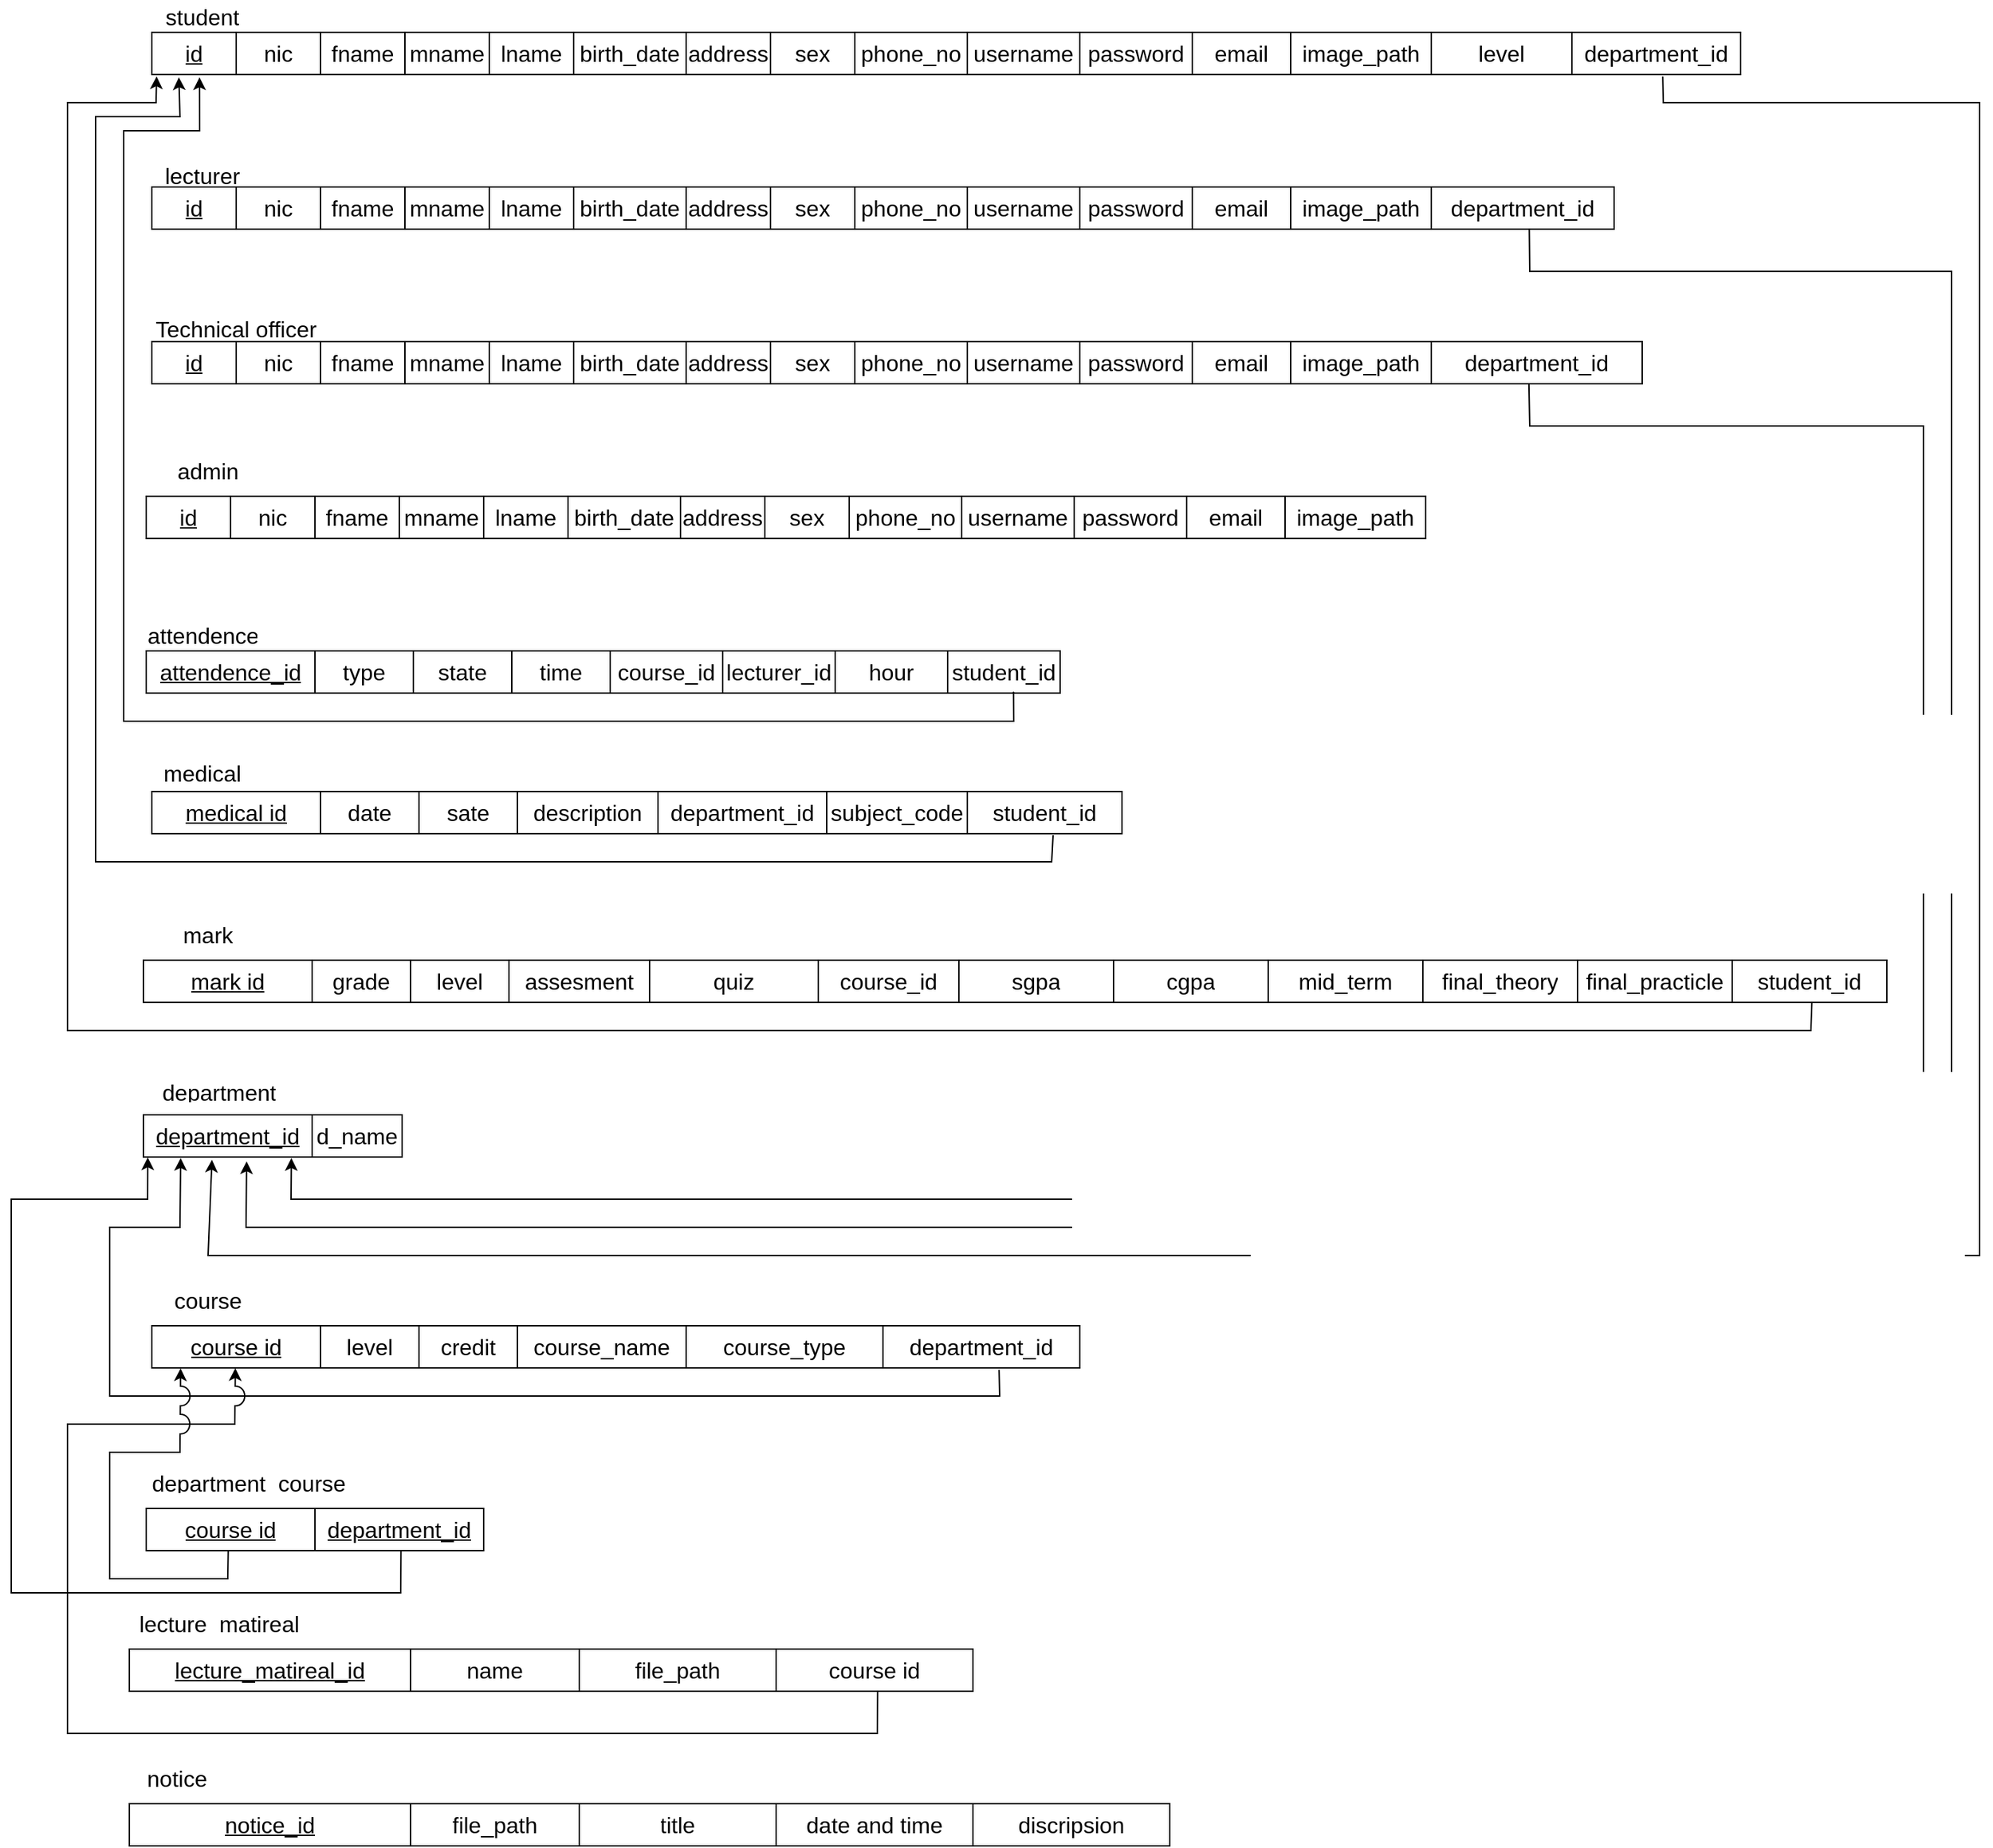 <mxfile version="21.0.2" type="device"><diagram name="Page-1" id="zD6pLU1HLW2Ut0Wb1N-v"><mxGraphModel dx="2224" dy="948" grid="1" gridSize="10" guides="1" tooltips="1" connect="1" arrows="1" fold="1" page="1" pageScale="1" pageWidth="827" pageHeight="1169" math="0" shadow="0"><root><mxCell id="0"/><mxCell id="1" parent="0"/><mxCell id="RsfVdH5g8H_xrhTCF1z7-2" value="" style="shape=table;startSize=0;container=1;collapsible=0;childLayout=tableLayout;fontSize=16;" vertex="1" parent="1"><mxGeometry x="60" y="70" width="1130" height="30" as="geometry"/></mxCell><mxCell id="RsfVdH5g8H_xrhTCF1z7-3" value="" style="shape=tableRow;horizontal=0;startSize=0;swimlaneHead=0;swimlaneBody=0;strokeColor=inherit;top=0;left=0;bottom=0;right=0;collapsible=0;dropTarget=0;fillColor=none;points=[[0,0.5],[1,0.5]];portConstraint=eastwest;fontSize=16;" vertex="1" parent="RsfVdH5g8H_xrhTCF1z7-2"><mxGeometry width="1130" height="30" as="geometry"/></mxCell><mxCell id="RsfVdH5g8H_xrhTCF1z7-4" value="&lt;u&gt;id&lt;/u&gt;" style="shape=partialRectangle;html=1;whiteSpace=wrap;connectable=0;strokeColor=inherit;overflow=hidden;fillColor=none;top=0;left=0;bottom=0;right=0;pointerEvents=1;fontSize=16;" vertex="1" parent="RsfVdH5g8H_xrhTCF1z7-3"><mxGeometry width="60" height="30" as="geometry"><mxRectangle width="60" height="30" as="alternateBounds"/></mxGeometry></mxCell><mxCell id="RsfVdH5g8H_xrhTCF1z7-24" value="nic" style="shape=partialRectangle;html=1;whiteSpace=wrap;connectable=0;strokeColor=inherit;overflow=hidden;fillColor=none;top=0;left=0;bottom=0;right=0;pointerEvents=1;fontSize=16;" vertex="1" parent="RsfVdH5g8H_xrhTCF1z7-3"><mxGeometry x="60" width="60" height="30" as="geometry"><mxRectangle width="60" height="30" as="alternateBounds"/></mxGeometry></mxCell><mxCell id="RsfVdH5g8H_xrhTCF1z7-5" value="fname" style="shape=partialRectangle;html=1;whiteSpace=wrap;connectable=0;strokeColor=inherit;overflow=hidden;fillColor=none;top=0;left=0;bottom=0;right=0;pointerEvents=1;fontSize=16;" vertex="1" parent="RsfVdH5g8H_xrhTCF1z7-3"><mxGeometry x="120" width="60" height="30" as="geometry"><mxRectangle width="60" height="30" as="alternateBounds"/></mxGeometry></mxCell><mxCell id="RsfVdH5g8H_xrhTCF1z7-6" value="mname" style="shape=partialRectangle;html=1;whiteSpace=wrap;connectable=0;strokeColor=inherit;overflow=hidden;fillColor=none;top=0;left=0;bottom=0;right=0;pointerEvents=1;fontSize=16;" vertex="1" parent="RsfVdH5g8H_xrhTCF1z7-3"><mxGeometry x="180" width="60" height="30" as="geometry"><mxRectangle width="60" height="30" as="alternateBounds"/></mxGeometry></mxCell><mxCell id="RsfVdH5g8H_xrhTCF1z7-15" value="lname" style="shape=partialRectangle;html=1;whiteSpace=wrap;connectable=0;strokeColor=inherit;overflow=hidden;fillColor=none;top=0;left=0;bottom=0;right=0;pointerEvents=1;fontSize=16;" vertex="1" parent="RsfVdH5g8H_xrhTCF1z7-3"><mxGeometry x="240" width="60" height="30" as="geometry"><mxRectangle width="60" height="30" as="alternateBounds"/></mxGeometry></mxCell><mxCell id="RsfVdH5g8H_xrhTCF1z7-16" value="birth_date" style="shape=partialRectangle;html=1;whiteSpace=wrap;connectable=0;strokeColor=inherit;overflow=hidden;fillColor=none;top=0;left=0;bottom=0;right=0;pointerEvents=1;fontSize=16;" vertex="1" parent="RsfVdH5g8H_xrhTCF1z7-3"><mxGeometry x="300" width="80" height="30" as="geometry"><mxRectangle width="80" height="30" as="alternateBounds"/></mxGeometry></mxCell><mxCell id="RsfVdH5g8H_xrhTCF1z7-17" value="address" style="shape=partialRectangle;html=1;whiteSpace=wrap;connectable=0;strokeColor=inherit;overflow=hidden;fillColor=none;top=0;left=0;bottom=0;right=0;pointerEvents=1;fontSize=16;" vertex="1" parent="RsfVdH5g8H_xrhTCF1z7-3"><mxGeometry x="380" width="60" height="30" as="geometry"><mxRectangle width="60" height="30" as="alternateBounds"/></mxGeometry></mxCell><mxCell id="RsfVdH5g8H_xrhTCF1z7-18" value="sex" style="shape=partialRectangle;html=1;whiteSpace=wrap;connectable=0;strokeColor=inherit;overflow=hidden;fillColor=none;top=0;left=0;bottom=0;right=0;pointerEvents=1;fontSize=16;" vertex="1" parent="RsfVdH5g8H_xrhTCF1z7-3"><mxGeometry x="440" width="60" height="30" as="geometry"><mxRectangle width="60" height="30" as="alternateBounds"/></mxGeometry></mxCell><mxCell id="RsfVdH5g8H_xrhTCF1z7-19" value="phone_no" style="shape=partialRectangle;html=1;whiteSpace=wrap;connectable=0;strokeColor=inherit;overflow=hidden;fillColor=none;top=0;left=0;bottom=0;right=0;pointerEvents=1;fontSize=16;" vertex="1" parent="RsfVdH5g8H_xrhTCF1z7-3"><mxGeometry x="500" width="80" height="30" as="geometry"><mxRectangle width="80" height="30" as="alternateBounds"/></mxGeometry></mxCell><mxCell id="RsfVdH5g8H_xrhTCF1z7-20" value="username" style="shape=partialRectangle;html=1;whiteSpace=wrap;connectable=0;strokeColor=inherit;overflow=hidden;fillColor=none;top=0;left=0;bottom=0;right=0;pointerEvents=1;fontSize=16;" vertex="1" parent="RsfVdH5g8H_xrhTCF1z7-3"><mxGeometry x="580" width="80" height="30" as="geometry"><mxRectangle width="80" height="30" as="alternateBounds"/></mxGeometry></mxCell><mxCell id="RsfVdH5g8H_xrhTCF1z7-21" value="password" style="shape=partialRectangle;html=1;whiteSpace=wrap;connectable=0;strokeColor=inherit;overflow=hidden;fillColor=none;top=0;left=0;bottom=0;right=0;pointerEvents=1;fontSize=16;" vertex="1" parent="RsfVdH5g8H_xrhTCF1z7-3"><mxGeometry x="660" width="80" height="30" as="geometry"><mxRectangle width="80" height="30" as="alternateBounds"/></mxGeometry></mxCell><mxCell id="RsfVdH5g8H_xrhTCF1z7-22" value="email" style="shape=partialRectangle;html=1;whiteSpace=wrap;connectable=0;strokeColor=inherit;overflow=hidden;fillColor=none;top=0;left=0;bottom=0;right=0;pointerEvents=1;fontSize=16;" vertex="1" parent="RsfVdH5g8H_xrhTCF1z7-3"><mxGeometry x="740" width="70" height="30" as="geometry"><mxRectangle width="70" height="30" as="alternateBounds"/></mxGeometry></mxCell><mxCell id="RsfVdH5g8H_xrhTCF1z7-23" value="image_path" style="shape=partialRectangle;html=1;whiteSpace=wrap;connectable=0;strokeColor=inherit;overflow=hidden;fillColor=none;top=0;left=0;bottom=0;right=0;pointerEvents=1;fontSize=16;" vertex="1" parent="RsfVdH5g8H_xrhTCF1z7-3"><mxGeometry x="810" width="100" height="30" as="geometry"><mxRectangle width="100" height="30" as="alternateBounds"/></mxGeometry></mxCell><mxCell id="RsfVdH5g8H_xrhTCF1z7-43" value="level" style="shape=partialRectangle;html=1;whiteSpace=wrap;connectable=0;strokeColor=inherit;overflow=hidden;fillColor=none;top=0;left=0;bottom=0;right=0;pointerEvents=1;fontSize=16;" vertex="1" parent="RsfVdH5g8H_xrhTCF1z7-3"><mxGeometry x="910" width="100" height="30" as="geometry"><mxRectangle width="100" height="30" as="alternateBounds"/></mxGeometry></mxCell><mxCell id="RsfVdH5g8H_xrhTCF1z7-178" value="&lt;span style=&quot;border-color: var(--border-color);&quot;&gt;department_id&lt;/span&gt;" style="shape=partialRectangle;html=1;whiteSpace=wrap;connectable=0;strokeColor=inherit;overflow=hidden;fillColor=none;top=0;left=0;bottom=0;right=0;pointerEvents=1;fontSize=16;" vertex="1" parent="RsfVdH5g8H_xrhTCF1z7-3"><mxGeometry x="1010" width="120" height="30" as="geometry"><mxRectangle width="120" height="30" as="alternateBounds"/></mxGeometry></mxCell><UserObject label="student" placeholders="1" name="Variable" id="RsfVdH5g8H_xrhTCF1z7-26"><mxCell style="text;html=1;strokeColor=none;fillColor=none;align=center;verticalAlign=middle;whiteSpace=wrap;overflow=hidden;fontSize=16;" vertex="1" parent="1"><mxGeometry x="56" y="47" width="80" height="20" as="geometry"/></mxCell></UserObject><mxCell id="RsfVdH5g8H_xrhTCF1z7-27" value="" style="shape=table;startSize=0;container=1;collapsible=0;childLayout=tableLayout;fontSize=16;" vertex="1" parent="1"><mxGeometry x="60" y="180" width="1040" height="30" as="geometry"/></mxCell><mxCell id="RsfVdH5g8H_xrhTCF1z7-28" value="" style="shape=tableRow;horizontal=0;startSize=0;swimlaneHead=0;swimlaneBody=0;strokeColor=inherit;top=0;left=0;bottom=0;right=0;collapsible=0;dropTarget=0;fillColor=none;points=[[0,0.5],[1,0.5]];portConstraint=eastwest;fontSize=16;" vertex="1" parent="RsfVdH5g8H_xrhTCF1z7-27"><mxGeometry width="1040" height="30" as="geometry"/></mxCell><mxCell id="RsfVdH5g8H_xrhTCF1z7-29" value="&lt;u&gt;id&lt;/u&gt;" style="shape=partialRectangle;html=1;whiteSpace=wrap;connectable=0;strokeColor=inherit;overflow=hidden;fillColor=none;top=0;left=0;bottom=0;right=0;pointerEvents=1;fontSize=16;" vertex="1" parent="RsfVdH5g8H_xrhTCF1z7-28"><mxGeometry width="60" height="30" as="geometry"><mxRectangle width="60" height="30" as="alternateBounds"/></mxGeometry></mxCell><mxCell id="RsfVdH5g8H_xrhTCF1z7-30" value="nic" style="shape=partialRectangle;html=1;whiteSpace=wrap;connectable=0;strokeColor=inherit;overflow=hidden;fillColor=none;top=0;left=0;bottom=0;right=0;pointerEvents=1;fontSize=16;" vertex="1" parent="RsfVdH5g8H_xrhTCF1z7-28"><mxGeometry x="60" width="60" height="30" as="geometry"><mxRectangle width="60" height="30" as="alternateBounds"/></mxGeometry></mxCell><mxCell id="RsfVdH5g8H_xrhTCF1z7-31" value="fname" style="shape=partialRectangle;html=1;whiteSpace=wrap;connectable=0;strokeColor=inherit;overflow=hidden;fillColor=none;top=0;left=0;bottom=0;right=0;pointerEvents=1;fontSize=16;" vertex="1" parent="RsfVdH5g8H_xrhTCF1z7-28"><mxGeometry x="120" width="60" height="30" as="geometry"><mxRectangle width="60" height="30" as="alternateBounds"/></mxGeometry></mxCell><mxCell id="RsfVdH5g8H_xrhTCF1z7-32" value="mname" style="shape=partialRectangle;html=1;whiteSpace=wrap;connectable=0;strokeColor=inherit;overflow=hidden;fillColor=none;top=0;left=0;bottom=0;right=0;pointerEvents=1;fontSize=16;" vertex="1" parent="RsfVdH5g8H_xrhTCF1z7-28"><mxGeometry x="180" width="60" height="30" as="geometry"><mxRectangle width="60" height="30" as="alternateBounds"/></mxGeometry></mxCell><mxCell id="RsfVdH5g8H_xrhTCF1z7-33" value="lname" style="shape=partialRectangle;html=1;whiteSpace=wrap;connectable=0;strokeColor=inherit;overflow=hidden;fillColor=none;top=0;left=0;bottom=0;right=0;pointerEvents=1;fontSize=16;" vertex="1" parent="RsfVdH5g8H_xrhTCF1z7-28"><mxGeometry x="240" width="60" height="30" as="geometry"><mxRectangle width="60" height="30" as="alternateBounds"/></mxGeometry></mxCell><mxCell id="RsfVdH5g8H_xrhTCF1z7-34" value="birth_date" style="shape=partialRectangle;html=1;whiteSpace=wrap;connectable=0;strokeColor=inherit;overflow=hidden;fillColor=none;top=0;left=0;bottom=0;right=0;pointerEvents=1;fontSize=16;" vertex="1" parent="RsfVdH5g8H_xrhTCF1z7-28"><mxGeometry x="300" width="80" height="30" as="geometry"><mxRectangle width="80" height="30" as="alternateBounds"/></mxGeometry></mxCell><mxCell id="RsfVdH5g8H_xrhTCF1z7-35" value="address" style="shape=partialRectangle;html=1;whiteSpace=wrap;connectable=0;strokeColor=inherit;overflow=hidden;fillColor=none;top=0;left=0;bottom=0;right=0;pointerEvents=1;fontSize=16;" vertex="1" parent="RsfVdH5g8H_xrhTCF1z7-28"><mxGeometry x="380" width="60" height="30" as="geometry"><mxRectangle width="60" height="30" as="alternateBounds"/></mxGeometry></mxCell><mxCell id="RsfVdH5g8H_xrhTCF1z7-36" value="sex" style="shape=partialRectangle;html=1;whiteSpace=wrap;connectable=0;strokeColor=inherit;overflow=hidden;fillColor=none;top=0;left=0;bottom=0;right=0;pointerEvents=1;fontSize=16;" vertex="1" parent="RsfVdH5g8H_xrhTCF1z7-28"><mxGeometry x="440" width="60" height="30" as="geometry"><mxRectangle width="60" height="30" as="alternateBounds"/></mxGeometry></mxCell><mxCell id="RsfVdH5g8H_xrhTCF1z7-37" value="phone_no" style="shape=partialRectangle;html=1;whiteSpace=wrap;connectable=0;strokeColor=inherit;overflow=hidden;fillColor=none;top=0;left=0;bottom=0;right=0;pointerEvents=1;fontSize=16;" vertex="1" parent="RsfVdH5g8H_xrhTCF1z7-28"><mxGeometry x="500" width="80" height="30" as="geometry"><mxRectangle width="80" height="30" as="alternateBounds"/></mxGeometry></mxCell><mxCell id="RsfVdH5g8H_xrhTCF1z7-38" value="username" style="shape=partialRectangle;html=1;whiteSpace=wrap;connectable=0;strokeColor=inherit;overflow=hidden;fillColor=none;top=0;left=0;bottom=0;right=0;pointerEvents=1;fontSize=16;" vertex="1" parent="RsfVdH5g8H_xrhTCF1z7-28"><mxGeometry x="580" width="80" height="30" as="geometry"><mxRectangle width="80" height="30" as="alternateBounds"/></mxGeometry></mxCell><mxCell id="RsfVdH5g8H_xrhTCF1z7-39" value="password" style="shape=partialRectangle;html=1;whiteSpace=wrap;connectable=0;strokeColor=inherit;overflow=hidden;fillColor=none;top=0;left=0;bottom=0;right=0;pointerEvents=1;fontSize=16;" vertex="1" parent="RsfVdH5g8H_xrhTCF1z7-28"><mxGeometry x="660" width="80" height="30" as="geometry"><mxRectangle width="80" height="30" as="alternateBounds"/></mxGeometry></mxCell><mxCell id="RsfVdH5g8H_xrhTCF1z7-40" value="email" style="shape=partialRectangle;html=1;whiteSpace=wrap;connectable=0;strokeColor=inherit;overflow=hidden;fillColor=none;top=0;left=0;bottom=0;right=0;pointerEvents=1;fontSize=16;" vertex="1" parent="RsfVdH5g8H_xrhTCF1z7-28"><mxGeometry x="740" width="70" height="30" as="geometry"><mxRectangle width="70" height="30" as="alternateBounds"/></mxGeometry></mxCell><mxCell id="RsfVdH5g8H_xrhTCF1z7-41" value="image_path" style="shape=partialRectangle;html=1;whiteSpace=wrap;connectable=0;strokeColor=inherit;overflow=hidden;fillColor=none;top=0;left=0;bottom=0;right=0;pointerEvents=1;fontSize=16;" vertex="1" parent="RsfVdH5g8H_xrhTCF1z7-28"><mxGeometry x="810" width="100" height="30" as="geometry"><mxRectangle width="100" height="30" as="alternateBounds"/></mxGeometry></mxCell><mxCell id="RsfVdH5g8H_xrhTCF1z7-179" value="&lt;span style=&quot;border-color: var(--border-color);&quot;&gt;department_id&lt;/span&gt;" style="shape=partialRectangle;html=1;whiteSpace=wrap;connectable=0;strokeColor=inherit;overflow=hidden;fillColor=none;top=0;left=0;bottom=0;right=0;pointerEvents=1;fontSize=16;" vertex="1" parent="RsfVdH5g8H_xrhTCF1z7-28"><mxGeometry x="910" width="130" height="30" as="geometry"><mxRectangle width="130" height="30" as="alternateBounds"/></mxGeometry></mxCell><UserObject label="lecturer" placeholders="1" name="Variable" id="RsfVdH5g8H_xrhTCF1z7-44"><mxCell style="text;html=1;strokeColor=none;fillColor=none;align=center;verticalAlign=middle;whiteSpace=wrap;overflow=hidden;fontSize=16;" vertex="1" parent="1"><mxGeometry x="56" y="160" width="80" height="20" as="geometry"/></mxCell></UserObject><mxCell id="RsfVdH5g8H_xrhTCF1z7-73" value="" style="shape=table;startSize=0;container=1;collapsible=0;childLayout=tableLayout;fontSize=16;" vertex="1" parent="1"><mxGeometry x="60" y="290" width="1060" height="30" as="geometry"/></mxCell><mxCell id="RsfVdH5g8H_xrhTCF1z7-74" value="" style="shape=tableRow;horizontal=0;startSize=0;swimlaneHead=0;swimlaneBody=0;strokeColor=inherit;top=0;left=0;bottom=0;right=0;collapsible=0;dropTarget=0;fillColor=none;points=[[0,0.5],[1,0.5]];portConstraint=eastwest;fontSize=16;" vertex="1" parent="RsfVdH5g8H_xrhTCF1z7-73"><mxGeometry width="1060" height="30" as="geometry"/></mxCell><mxCell id="RsfVdH5g8H_xrhTCF1z7-75" value="&lt;u&gt;id&lt;/u&gt;" style="shape=partialRectangle;html=1;whiteSpace=wrap;connectable=0;strokeColor=inherit;overflow=hidden;fillColor=none;top=0;left=0;bottom=0;right=0;pointerEvents=1;fontSize=16;" vertex="1" parent="RsfVdH5g8H_xrhTCF1z7-74"><mxGeometry width="60" height="30" as="geometry"><mxRectangle width="60" height="30" as="alternateBounds"/></mxGeometry></mxCell><mxCell id="RsfVdH5g8H_xrhTCF1z7-76" value="nic" style="shape=partialRectangle;html=1;whiteSpace=wrap;connectable=0;strokeColor=inherit;overflow=hidden;fillColor=none;top=0;left=0;bottom=0;right=0;pointerEvents=1;fontSize=16;" vertex="1" parent="RsfVdH5g8H_xrhTCF1z7-74"><mxGeometry x="60" width="60" height="30" as="geometry"><mxRectangle width="60" height="30" as="alternateBounds"/></mxGeometry></mxCell><mxCell id="RsfVdH5g8H_xrhTCF1z7-77" value="fname" style="shape=partialRectangle;html=1;whiteSpace=wrap;connectable=0;strokeColor=inherit;overflow=hidden;fillColor=none;top=0;left=0;bottom=0;right=0;pointerEvents=1;fontSize=16;" vertex="1" parent="RsfVdH5g8H_xrhTCF1z7-74"><mxGeometry x="120" width="60" height="30" as="geometry"><mxRectangle width="60" height="30" as="alternateBounds"/></mxGeometry></mxCell><mxCell id="RsfVdH5g8H_xrhTCF1z7-78" value="mname" style="shape=partialRectangle;html=1;whiteSpace=wrap;connectable=0;strokeColor=inherit;overflow=hidden;fillColor=none;top=0;left=0;bottom=0;right=0;pointerEvents=1;fontSize=16;" vertex="1" parent="RsfVdH5g8H_xrhTCF1z7-74"><mxGeometry x="180" width="60" height="30" as="geometry"><mxRectangle width="60" height="30" as="alternateBounds"/></mxGeometry></mxCell><mxCell id="RsfVdH5g8H_xrhTCF1z7-79" value="lname" style="shape=partialRectangle;html=1;whiteSpace=wrap;connectable=0;strokeColor=inherit;overflow=hidden;fillColor=none;top=0;left=0;bottom=0;right=0;pointerEvents=1;fontSize=16;" vertex="1" parent="RsfVdH5g8H_xrhTCF1z7-74"><mxGeometry x="240" width="60" height="30" as="geometry"><mxRectangle width="60" height="30" as="alternateBounds"/></mxGeometry></mxCell><mxCell id="RsfVdH5g8H_xrhTCF1z7-80" value="birth_date" style="shape=partialRectangle;html=1;whiteSpace=wrap;connectable=0;strokeColor=inherit;overflow=hidden;fillColor=none;top=0;left=0;bottom=0;right=0;pointerEvents=1;fontSize=16;" vertex="1" parent="RsfVdH5g8H_xrhTCF1z7-74"><mxGeometry x="300" width="80" height="30" as="geometry"><mxRectangle width="80" height="30" as="alternateBounds"/></mxGeometry></mxCell><mxCell id="RsfVdH5g8H_xrhTCF1z7-81" value="address" style="shape=partialRectangle;html=1;whiteSpace=wrap;connectable=0;strokeColor=inherit;overflow=hidden;fillColor=none;top=0;left=0;bottom=0;right=0;pointerEvents=1;fontSize=16;" vertex="1" parent="RsfVdH5g8H_xrhTCF1z7-74"><mxGeometry x="380" width="60" height="30" as="geometry"><mxRectangle width="60" height="30" as="alternateBounds"/></mxGeometry></mxCell><mxCell id="RsfVdH5g8H_xrhTCF1z7-82" value="sex" style="shape=partialRectangle;html=1;whiteSpace=wrap;connectable=0;strokeColor=inherit;overflow=hidden;fillColor=none;top=0;left=0;bottom=0;right=0;pointerEvents=1;fontSize=16;" vertex="1" parent="RsfVdH5g8H_xrhTCF1z7-74"><mxGeometry x="440" width="60" height="30" as="geometry"><mxRectangle width="60" height="30" as="alternateBounds"/></mxGeometry></mxCell><mxCell id="RsfVdH5g8H_xrhTCF1z7-83" value="phone_no" style="shape=partialRectangle;html=1;whiteSpace=wrap;connectable=0;strokeColor=inherit;overflow=hidden;fillColor=none;top=0;left=0;bottom=0;right=0;pointerEvents=1;fontSize=16;" vertex="1" parent="RsfVdH5g8H_xrhTCF1z7-74"><mxGeometry x="500" width="80" height="30" as="geometry"><mxRectangle width="80" height="30" as="alternateBounds"/></mxGeometry></mxCell><mxCell id="RsfVdH5g8H_xrhTCF1z7-84" value="username" style="shape=partialRectangle;html=1;whiteSpace=wrap;connectable=0;strokeColor=inherit;overflow=hidden;fillColor=none;top=0;left=0;bottom=0;right=0;pointerEvents=1;fontSize=16;" vertex="1" parent="RsfVdH5g8H_xrhTCF1z7-74"><mxGeometry x="580" width="80" height="30" as="geometry"><mxRectangle width="80" height="30" as="alternateBounds"/></mxGeometry></mxCell><mxCell id="RsfVdH5g8H_xrhTCF1z7-85" value="password" style="shape=partialRectangle;html=1;whiteSpace=wrap;connectable=0;strokeColor=inherit;overflow=hidden;fillColor=none;top=0;left=0;bottom=0;right=0;pointerEvents=1;fontSize=16;" vertex="1" parent="RsfVdH5g8H_xrhTCF1z7-74"><mxGeometry x="660" width="80" height="30" as="geometry"><mxRectangle width="80" height="30" as="alternateBounds"/></mxGeometry></mxCell><mxCell id="RsfVdH5g8H_xrhTCF1z7-86" value="email" style="shape=partialRectangle;html=1;whiteSpace=wrap;connectable=0;strokeColor=inherit;overflow=hidden;fillColor=none;top=0;left=0;bottom=0;right=0;pointerEvents=1;fontSize=16;" vertex="1" parent="RsfVdH5g8H_xrhTCF1z7-74"><mxGeometry x="740" width="70" height="30" as="geometry"><mxRectangle width="70" height="30" as="alternateBounds"/></mxGeometry></mxCell><mxCell id="RsfVdH5g8H_xrhTCF1z7-87" value="image_path" style="shape=partialRectangle;html=1;whiteSpace=wrap;connectable=0;strokeColor=inherit;overflow=hidden;fillColor=none;top=0;left=0;bottom=0;right=0;pointerEvents=1;fontSize=16;" vertex="1" parent="RsfVdH5g8H_xrhTCF1z7-74"><mxGeometry x="810" width="100" height="30" as="geometry"><mxRectangle width="100" height="30" as="alternateBounds"/></mxGeometry></mxCell><mxCell id="RsfVdH5g8H_xrhTCF1z7-180" value="department_id" style="shape=partialRectangle;html=1;whiteSpace=wrap;connectable=0;strokeColor=inherit;overflow=hidden;fillColor=none;top=0;left=0;bottom=0;right=0;pointerEvents=1;fontSize=16;" vertex="1" parent="RsfVdH5g8H_xrhTCF1z7-74"><mxGeometry x="910" width="150" height="30" as="geometry"><mxRectangle width="150" height="30" as="alternateBounds"/></mxGeometry></mxCell><mxCell id="RsfVdH5g8H_xrhTCF1z7-88" value="" style="shape=table;startSize=0;container=1;collapsible=0;childLayout=tableLayout;fontSize=16;" vertex="1" parent="1"><mxGeometry x="56" y="400" width="910" height="30" as="geometry"/></mxCell><mxCell id="RsfVdH5g8H_xrhTCF1z7-89" value="" style="shape=tableRow;horizontal=0;startSize=0;swimlaneHead=0;swimlaneBody=0;strokeColor=inherit;top=0;left=0;bottom=0;right=0;collapsible=0;dropTarget=0;fillColor=none;points=[[0,0.5],[1,0.5]];portConstraint=eastwest;fontSize=16;" vertex="1" parent="RsfVdH5g8H_xrhTCF1z7-88"><mxGeometry width="910" height="30" as="geometry"/></mxCell><mxCell id="RsfVdH5g8H_xrhTCF1z7-90" value="&lt;u&gt;id&lt;/u&gt;" style="shape=partialRectangle;html=1;whiteSpace=wrap;connectable=0;strokeColor=inherit;overflow=hidden;fillColor=none;top=0;left=0;bottom=0;right=0;pointerEvents=1;fontSize=16;" vertex="1" parent="RsfVdH5g8H_xrhTCF1z7-89"><mxGeometry width="60" height="30" as="geometry"><mxRectangle width="60" height="30" as="alternateBounds"/></mxGeometry></mxCell><mxCell id="RsfVdH5g8H_xrhTCF1z7-91" value="nic" style="shape=partialRectangle;html=1;whiteSpace=wrap;connectable=0;strokeColor=inherit;overflow=hidden;fillColor=none;top=0;left=0;bottom=0;right=0;pointerEvents=1;fontSize=16;" vertex="1" parent="RsfVdH5g8H_xrhTCF1z7-89"><mxGeometry x="60" width="60" height="30" as="geometry"><mxRectangle width="60" height="30" as="alternateBounds"/></mxGeometry></mxCell><mxCell id="RsfVdH5g8H_xrhTCF1z7-92" value="fname" style="shape=partialRectangle;html=1;whiteSpace=wrap;connectable=0;strokeColor=inherit;overflow=hidden;fillColor=none;top=0;left=0;bottom=0;right=0;pointerEvents=1;fontSize=16;" vertex="1" parent="RsfVdH5g8H_xrhTCF1z7-89"><mxGeometry x="120" width="60" height="30" as="geometry"><mxRectangle width="60" height="30" as="alternateBounds"/></mxGeometry></mxCell><mxCell id="RsfVdH5g8H_xrhTCF1z7-93" value="mname" style="shape=partialRectangle;html=1;whiteSpace=wrap;connectable=0;strokeColor=inherit;overflow=hidden;fillColor=none;top=0;left=0;bottom=0;right=0;pointerEvents=1;fontSize=16;" vertex="1" parent="RsfVdH5g8H_xrhTCF1z7-89"><mxGeometry x="180" width="60" height="30" as="geometry"><mxRectangle width="60" height="30" as="alternateBounds"/></mxGeometry></mxCell><mxCell id="RsfVdH5g8H_xrhTCF1z7-94" value="lname" style="shape=partialRectangle;html=1;whiteSpace=wrap;connectable=0;strokeColor=inherit;overflow=hidden;fillColor=none;top=0;left=0;bottom=0;right=0;pointerEvents=1;fontSize=16;" vertex="1" parent="RsfVdH5g8H_xrhTCF1z7-89"><mxGeometry x="240" width="60" height="30" as="geometry"><mxRectangle width="60" height="30" as="alternateBounds"/></mxGeometry></mxCell><mxCell id="RsfVdH5g8H_xrhTCF1z7-95" value="birth_date" style="shape=partialRectangle;html=1;whiteSpace=wrap;connectable=0;strokeColor=inherit;overflow=hidden;fillColor=none;top=0;left=0;bottom=0;right=0;pointerEvents=1;fontSize=16;" vertex="1" parent="RsfVdH5g8H_xrhTCF1z7-89"><mxGeometry x="300" width="80" height="30" as="geometry"><mxRectangle width="80" height="30" as="alternateBounds"/></mxGeometry></mxCell><mxCell id="RsfVdH5g8H_xrhTCF1z7-96" value="address" style="shape=partialRectangle;html=1;whiteSpace=wrap;connectable=0;strokeColor=inherit;overflow=hidden;fillColor=none;top=0;left=0;bottom=0;right=0;pointerEvents=1;fontSize=16;" vertex="1" parent="RsfVdH5g8H_xrhTCF1z7-89"><mxGeometry x="380" width="60" height="30" as="geometry"><mxRectangle width="60" height="30" as="alternateBounds"/></mxGeometry></mxCell><mxCell id="RsfVdH5g8H_xrhTCF1z7-97" value="sex" style="shape=partialRectangle;html=1;whiteSpace=wrap;connectable=0;strokeColor=inherit;overflow=hidden;fillColor=none;top=0;left=0;bottom=0;right=0;pointerEvents=1;fontSize=16;" vertex="1" parent="RsfVdH5g8H_xrhTCF1z7-89"><mxGeometry x="440" width="60" height="30" as="geometry"><mxRectangle width="60" height="30" as="alternateBounds"/></mxGeometry></mxCell><mxCell id="RsfVdH5g8H_xrhTCF1z7-98" value="phone_no" style="shape=partialRectangle;html=1;whiteSpace=wrap;connectable=0;strokeColor=inherit;overflow=hidden;fillColor=none;top=0;left=0;bottom=0;right=0;pointerEvents=1;fontSize=16;" vertex="1" parent="RsfVdH5g8H_xrhTCF1z7-89"><mxGeometry x="500" width="80" height="30" as="geometry"><mxRectangle width="80" height="30" as="alternateBounds"/></mxGeometry></mxCell><mxCell id="RsfVdH5g8H_xrhTCF1z7-99" value="username" style="shape=partialRectangle;html=1;whiteSpace=wrap;connectable=0;strokeColor=inherit;overflow=hidden;fillColor=none;top=0;left=0;bottom=0;right=0;pointerEvents=1;fontSize=16;" vertex="1" parent="RsfVdH5g8H_xrhTCF1z7-89"><mxGeometry x="580" width="80" height="30" as="geometry"><mxRectangle width="80" height="30" as="alternateBounds"/></mxGeometry></mxCell><mxCell id="RsfVdH5g8H_xrhTCF1z7-100" value="password" style="shape=partialRectangle;html=1;whiteSpace=wrap;connectable=0;strokeColor=inherit;overflow=hidden;fillColor=none;top=0;left=0;bottom=0;right=0;pointerEvents=1;fontSize=16;" vertex="1" parent="RsfVdH5g8H_xrhTCF1z7-89"><mxGeometry x="660" width="80" height="30" as="geometry"><mxRectangle width="80" height="30" as="alternateBounds"/></mxGeometry></mxCell><mxCell id="RsfVdH5g8H_xrhTCF1z7-101" value="email" style="shape=partialRectangle;html=1;whiteSpace=wrap;connectable=0;strokeColor=inherit;overflow=hidden;fillColor=none;top=0;left=0;bottom=0;right=0;pointerEvents=1;fontSize=16;" vertex="1" parent="RsfVdH5g8H_xrhTCF1z7-89"><mxGeometry x="740" width="70" height="30" as="geometry"><mxRectangle width="70" height="30" as="alternateBounds"/></mxGeometry></mxCell><mxCell id="RsfVdH5g8H_xrhTCF1z7-102" value="image_path" style="shape=partialRectangle;html=1;whiteSpace=wrap;connectable=0;strokeColor=inherit;overflow=hidden;fillColor=none;top=0;left=0;bottom=0;right=0;pointerEvents=1;fontSize=16;" vertex="1" parent="RsfVdH5g8H_xrhTCF1z7-89"><mxGeometry x="810" width="100" height="30" as="geometry"><mxRectangle width="100" height="30" as="alternateBounds"/></mxGeometry></mxCell><UserObject label="admin" placeholders="1" name="Variable" id="RsfVdH5g8H_xrhTCF1z7-104"><mxCell style="text;html=1;strokeColor=none;fillColor=none;align=center;verticalAlign=middle;whiteSpace=wrap;overflow=hidden;fontSize=16;" vertex="1" parent="1"><mxGeometry x="60" y="370" width="80" height="20" as="geometry"/></mxCell></UserObject><UserObject label="&lt;p style=&quot;margin: 0px; font-stretch: normal; line-height: normal; font-size: 16px;&quot;&gt;Technical officer&lt;/p&gt;" placeholders="1" name="Variable" id="RsfVdH5g8H_xrhTCF1z7-105"><mxCell style="text;html=1;strokeColor=none;fillColor=none;align=center;verticalAlign=middle;whiteSpace=wrap;overflow=hidden;fontSize=16;" vertex="1" parent="1"><mxGeometry x="60" y="270" width="120" height="20" as="geometry"/></mxCell></UserObject><UserObject label="attendence" placeholders="1" name="Variable" id="RsfVdH5g8H_xrhTCF1z7-106"><mxCell style="text;html=1;strokeColor=none;fillColor=none;align=center;verticalAlign=middle;whiteSpace=wrap;overflow=hidden;fontSize=16;" vertex="1" parent="1"><mxGeometry x="56" y="487" width="80" height="20" as="geometry"/></mxCell></UserObject><mxCell id="RsfVdH5g8H_xrhTCF1z7-107" value="" style="shape=table;startSize=0;container=1;collapsible=0;childLayout=tableLayout;fontSize=16;" vertex="1" parent="1"><mxGeometry x="56" y="510" width="650" height="30" as="geometry"/></mxCell><mxCell id="RsfVdH5g8H_xrhTCF1z7-108" value="" style="shape=tableRow;horizontal=0;startSize=0;swimlaneHead=0;swimlaneBody=0;strokeColor=inherit;top=0;left=0;bottom=0;right=0;collapsible=0;dropTarget=0;fillColor=none;points=[[0,0.5],[1,0.5]];portConstraint=eastwest;fontSize=16;" vertex="1" parent="RsfVdH5g8H_xrhTCF1z7-107"><mxGeometry width="650" height="30" as="geometry"/></mxCell><mxCell id="RsfVdH5g8H_xrhTCF1z7-109" value="&lt;u&gt;attendence_id&lt;/u&gt;" style="shape=partialRectangle;html=1;whiteSpace=wrap;connectable=0;strokeColor=inherit;overflow=hidden;fillColor=none;top=0;left=0;bottom=0;right=0;pointerEvents=1;fontSize=16;" vertex="1" parent="RsfVdH5g8H_xrhTCF1z7-108"><mxGeometry width="120" height="30" as="geometry"><mxRectangle width="120" height="30" as="alternateBounds"/></mxGeometry></mxCell><mxCell id="RsfVdH5g8H_xrhTCF1z7-110" value="type" style="shape=partialRectangle;html=1;whiteSpace=wrap;connectable=0;strokeColor=inherit;overflow=hidden;fillColor=none;top=0;left=0;bottom=0;right=0;pointerEvents=1;fontSize=16;" vertex="1" parent="RsfVdH5g8H_xrhTCF1z7-108"><mxGeometry x="120" width="70" height="30" as="geometry"><mxRectangle width="70" height="30" as="alternateBounds"/></mxGeometry></mxCell><mxCell id="RsfVdH5g8H_xrhTCF1z7-111" value="state" style="shape=partialRectangle;html=1;whiteSpace=wrap;connectable=0;strokeColor=inherit;overflow=hidden;fillColor=none;top=0;left=0;bottom=0;right=0;pointerEvents=1;fontSize=16;" vertex="1" parent="RsfVdH5g8H_xrhTCF1z7-108"><mxGeometry x="190" width="70" height="30" as="geometry"><mxRectangle width="70" height="30" as="alternateBounds"/></mxGeometry></mxCell><mxCell id="RsfVdH5g8H_xrhTCF1z7-120" value="time" style="shape=partialRectangle;html=1;whiteSpace=wrap;connectable=0;strokeColor=inherit;overflow=hidden;fillColor=none;top=0;left=0;bottom=0;right=0;pointerEvents=1;fontSize=16;" vertex="1" parent="RsfVdH5g8H_xrhTCF1z7-108"><mxGeometry x="260" width="70" height="30" as="geometry"><mxRectangle width="70" height="30" as="alternateBounds"/></mxGeometry></mxCell><mxCell id="RsfVdH5g8H_xrhTCF1z7-121" value="course_id" style="shape=partialRectangle;html=1;whiteSpace=wrap;connectable=0;strokeColor=inherit;overflow=hidden;fillColor=none;top=0;left=0;bottom=0;right=0;pointerEvents=1;fontSize=16;" vertex="1" parent="RsfVdH5g8H_xrhTCF1z7-108"><mxGeometry x="330" width="80" height="30" as="geometry"><mxRectangle width="80" height="30" as="alternateBounds"/></mxGeometry></mxCell><mxCell id="RsfVdH5g8H_xrhTCF1z7-123" value="lecturer_id" style="shape=partialRectangle;html=1;whiteSpace=wrap;connectable=0;strokeColor=inherit;overflow=hidden;fillColor=none;top=0;left=0;bottom=0;right=0;pointerEvents=1;fontSize=16;" vertex="1" parent="RsfVdH5g8H_xrhTCF1z7-108"><mxGeometry x="410" width="80" height="30" as="geometry"><mxRectangle width="80" height="30" as="alternateBounds"/></mxGeometry></mxCell><mxCell id="RsfVdH5g8H_xrhTCF1z7-122" value="hour" style="shape=partialRectangle;html=1;whiteSpace=wrap;connectable=0;strokeColor=inherit;overflow=hidden;fillColor=none;top=0;left=0;bottom=0;right=0;pointerEvents=1;fontSize=16;" vertex="1" parent="RsfVdH5g8H_xrhTCF1z7-108"><mxGeometry x="490" width="80" height="30" as="geometry"><mxRectangle width="80" height="30" as="alternateBounds"/></mxGeometry></mxCell><mxCell id="RsfVdH5g8H_xrhTCF1z7-124" value="student_id" style="shape=partialRectangle;html=1;whiteSpace=wrap;connectable=0;strokeColor=inherit;overflow=hidden;fillColor=none;top=0;left=0;bottom=0;right=0;pointerEvents=1;fontSize=16;" vertex="1" parent="RsfVdH5g8H_xrhTCF1z7-108"><mxGeometry x="570" width="80" height="30" as="geometry"><mxRectangle width="80" height="30" as="alternateBounds"/></mxGeometry></mxCell><mxCell id="RsfVdH5g8H_xrhTCF1z7-125" value="" style="endArrow=classic;html=1;rounded=0;exitX=0.949;exitY=0.967;exitDx=0;exitDy=0;exitPerimeter=0;entryX=0.03;entryY=1.067;entryDx=0;entryDy=0;entryPerimeter=0;" edge="1" parent="1" source="RsfVdH5g8H_xrhTCF1z7-108" target="RsfVdH5g8H_xrhTCF1z7-3"><mxGeometry width="50" height="50" relative="1" as="geometry"><mxPoint x="260" y="450" as="sourcePoint"/><mxPoint x="89" y="210" as="targetPoint"/><Array as="points"><mxPoint x="673" y="560"/><mxPoint x="40" y="560"/><mxPoint x="40" y="240"/><mxPoint x="40" y="140"/><mxPoint x="94" y="140"/></Array></mxGeometry></mxCell><mxCell id="RsfVdH5g8H_xrhTCF1z7-126" value="" style="shape=table;startSize=0;container=1;collapsible=0;childLayout=tableLayout;fontSize=16;" vertex="1" parent="1"><mxGeometry x="60" y="610" width="690" height="30" as="geometry"/></mxCell><mxCell id="RsfVdH5g8H_xrhTCF1z7-127" value="" style="shape=tableRow;horizontal=0;startSize=0;swimlaneHead=0;swimlaneBody=0;strokeColor=inherit;top=0;left=0;bottom=0;right=0;collapsible=0;dropTarget=0;fillColor=none;points=[[0,0.5],[1,0.5]];portConstraint=eastwest;fontSize=16;" vertex="1" parent="RsfVdH5g8H_xrhTCF1z7-126"><mxGeometry width="690" height="30" as="geometry"/></mxCell><mxCell id="RsfVdH5g8H_xrhTCF1z7-128" value="&lt;p style=&quot;margin: 0px; font-stretch: normal; line-height: normal;&quot;&gt;&lt;u&gt;&lt;font style=&quot;font-size: 16px;&quot;&gt;medical id&lt;/font&gt;&lt;/u&gt;&lt;/p&gt;" style="shape=partialRectangle;html=1;whiteSpace=wrap;connectable=0;strokeColor=inherit;overflow=hidden;fillColor=none;top=0;left=0;bottom=0;right=0;pointerEvents=1;fontSize=16;" vertex="1" parent="RsfVdH5g8H_xrhTCF1z7-127"><mxGeometry width="120" height="30" as="geometry"><mxRectangle width="120" height="30" as="alternateBounds"/></mxGeometry></mxCell><mxCell id="RsfVdH5g8H_xrhTCF1z7-129" value="date" style="shape=partialRectangle;html=1;whiteSpace=wrap;connectable=0;strokeColor=inherit;overflow=hidden;fillColor=none;top=0;left=0;bottom=0;right=0;pointerEvents=1;fontSize=16;" vertex="1" parent="RsfVdH5g8H_xrhTCF1z7-127"><mxGeometry x="120" width="70" height="30" as="geometry"><mxRectangle width="70" height="30" as="alternateBounds"/></mxGeometry></mxCell><mxCell id="RsfVdH5g8H_xrhTCF1z7-130" value="sate" style="shape=partialRectangle;html=1;whiteSpace=wrap;connectable=0;strokeColor=inherit;overflow=hidden;fillColor=none;top=0;left=0;bottom=0;right=0;pointerEvents=1;fontSize=16;" vertex="1" parent="RsfVdH5g8H_xrhTCF1z7-127"><mxGeometry x="190" width="70" height="30" as="geometry"><mxRectangle width="70" height="30" as="alternateBounds"/></mxGeometry></mxCell><mxCell id="RsfVdH5g8H_xrhTCF1z7-131" value="description" style="shape=partialRectangle;html=1;whiteSpace=wrap;connectable=0;strokeColor=inherit;overflow=hidden;fillColor=none;top=0;left=0;bottom=0;right=0;pointerEvents=1;fontSize=16;" vertex="1" parent="RsfVdH5g8H_xrhTCF1z7-127"><mxGeometry x="260" width="100" height="30" as="geometry"><mxRectangle width="100" height="30" as="alternateBounds"/></mxGeometry></mxCell><mxCell id="RsfVdH5g8H_xrhTCF1z7-133" value="department_id" style="shape=partialRectangle;html=1;whiteSpace=wrap;connectable=0;strokeColor=inherit;overflow=hidden;fillColor=none;top=0;left=0;bottom=0;right=0;pointerEvents=1;fontSize=16;" vertex="1" parent="RsfVdH5g8H_xrhTCF1z7-127"><mxGeometry x="360" width="120" height="30" as="geometry"><mxRectangle width="120" height="30" as="alternateBounds"/></mxGeometry></mxCell><mxCell id="RsfVdH5g8H_xrhTCF1z7-134" value="subject_code" style="shape=partialRectangle;html=1;whiteSpace=wrap;connectable=0;strokeColor=inherit;overflow=hidden;fillColor=none;top=0;left=0;bottom=0;right=0;pointerEvents=1;fontSize=16;" vertex="1" parent="RsfVdH5g8H_xrhTCF1z7-127"><mxGeometry x="480" width="100" height="30" as="geometry"><mxRectangle width="100" height="30" as="alternateBounds"/></mxGeometry></mxCell><mxCell id="RsfVdH5g8H_xrhTCF1z7-135" value="student_id" style="shape=partialRectangle;html=1;whiteSpace=wrap;connectable=0;strokeColor=inherit;overflow=hidden;fillColor=none;top=0;left=0;bottom=0;right=0;pointerEvents=1;fontSize=16;" vertex="1" parent="RsfVdH5g8H_xrhTCF1z7-127"><mxGeometry x="580" width="110" height="30" as="geometry"><mxRectangle width="110" height="30" as="alternateBounds"/></mxGeometry></mxCell><UserObject label="medical" placeholders="1" name="Variable" id="RsfVdH5g8H_xrhTCF1z7-136"><mxCell style="text;html=1;strokeColor=none;fillColor=none;align=center;verticalAlign=middle;whiteSpace=wrap;overflow=hidden;fontSize=16;" vertex="1" parent="1"><mxGeometry x="56" y="585" width="80" height="20" as="geometry"/></mxCell></UserObject><mxCell id="RsfVdH5g8H_xrhTCF1z7-137" value="" style="endArrow=classic;html=1;rounded=0;exitX=0.929;exitY=1.033;exitDx=0;exitDy=0;exitPerimeter=0;entryX=0.017;entryY=1.067;entryDx=0;entryDy=0;entryPerimeter=0;" edge="1" parent="1" source="RsfVdH5g8H_xrhTCF1z7-127" target="RsfVdH5g8H_xrhTCF1z7-3"><mxGeometry width="50" height="50" relative="1" as="geometry"><mxPoint x="310" y="590" as="sourcePoint"/><mxPoint x="360" y="540" as="targetPoint"/><Array as="points"><mxPoint x="700" y="660"/><mxPoint x="20" y="660"/><mxPoint x="20" y="130"/><mxPoint x="80" y="130"/></Array></mxGeometry></mxCell><mxCell id="RsfVdH5g8H_xrhTCF1z7-138" value="" style="shape=table;startSize=0;container=1;collapsible=0;childLayout=tableLayout;fontSize=16;" vertex="1" parent="1"><mxGeometry x="54" y="730" width="1240" height="30" as="geometry"/></mxCell><mxCell id="RsfVdH5g8H_xrhTCF1z7-139" value="" style="shape=tableRow;horizontal=0;startSize=0;swimlaneHead=0;swimlaneBody=0;strokeColor=inherit;top=0;left=0;bottom=0;right=0;collapsible=0;dropTarget=0;fillColor=none;points=[[0,0.5],[1,0.5]];portConstraint=eastwest;fontSize=16;" vertex="1" parent="RsfVdH5g8H_xrhTCF1z7-138"><mxGeometry width="1240" height="30" as="geometry"/></mxCell><mxCell id="RsfVdH5g8H_xrhTCF1z7-140" value="&lt;p style=&quot;margin: 0px; font-stretch: normal; line-height: normal;&quot;&gt;&lt;u&gt;&lt;font style=&quot;font-size: 16px;&quot;&gt;mark id&lt;/font&gt;&lt;/u&gt;&lt;/p&gt;" style="shape=partialRectangle;html=1;whiteSpace=wrap;connectable=0;strokeColor=inherit;overflow=hidden;fillColor=none;top=0;left=0;bottom=0;right=0;pointerEvents=1;fontSize=16;" vertex="1" parent="RsfVdH5g8H_xrhTCF1z7-139"><mxGeometry width="120" height="30" as="geometry"><mxRectangle width="120" height="30" as="alternateBounds"/></mxGeometry></mxCell><mxCell id="RsfVdH5g8H_xrhTCF1z7-141" value="grade" style="shape=partialRectangle;html=1;whiteSpace=wrap;connectable=0;strokeColor=inherit;overflow=hidden;fillColor=none;top=0;left=0;bottom=0;right=0;pointerEvents=1;fontSize=16;" vertex="1" parent="RsfVdH5g8H_xrhTCF1z7-139"><mxGeometry x="120" width="70" height="30" as="geometry"><mxRectangle width="70" height="30" as="alternateBounds"/></mxGeometry></mxCell><mxCell id="RsfVdH5g8H_xrhTCF1z7-142" value="level" style="shape=partialRectangle;html=1;whiteSpace=wrap;connectable=0;strokeColor=inherit;overflow=hidden;fillColor=none;top=0;left=0;bottom=0;right=0;pointerEvents=1;fontSize=16;" vertex="1" parent="RsfVdH5g8H_xrhTCF1z7-139"><mxGeometry x="190" width="70" height="30" as="geometry"><mxRectangle width="70" height="30" as="alternateBounds"/></mxGeometry></mxCell><mxCell id="RsfVdH5g8H_xrhTCF1z7-143" value="assesment" style="shape=partialRectangle;html=1;whiteSpace=wrap;connectable=0;strokeColor=inherit;overflow=hidden;fillColor=none;top=0;left=0;bottom=0;right=0;pointerEvents=1;fontSize=16;" vertex="1" parent="RsfVdH5g8H_xrhTCF1z7-139"><mxGeometry x="260" width="100" height="30" as="geometry"><mxRectangle width="100" height="30" as="alternateBounds"/></mxGeometry></mxCell><mxCell id="RsfVdH5g8H_xrhTCF1z7-144" value="quiz" style="shape=partialRectangle;html=1;whiteSpace=wrap;connectable=0;strokeColor=inherit;overflow=hidden;fillColor=none;top=0;left=0;bottom=0;right=0;pointerEvents=1;fontSize=16;" vertex="1" parent="RsfVdH5g8H_xrhTCF1z7-139"><mxGeometry x="360" width="120" height="30" as="geometry"><mxRectangle width="120" height="30" as="alternateBounds"/></mxGeometry></mxCell><mxCell id="RsfVdH5g8H_xrhTCF1z7-145" value="course_id" style="shape=partialRectangle;html=1;whiteSpace=wrap;connectable=0;strokeColor=inherit;overflow=hidden;fillColor=none;top=0;left=0;bottom=0;right=0;pointerEvents=1;fontSize=16;" vertex="1" parent="RsfVdH5g8H_xrhTCF1z7-139"><mxGeometry x="480" width="100" height="30" as="geometry"><mxRectangle width="100" height="30" as="alternateBounds"/></mxGeometry></mxCell><mxCell id="RsfVdH5g8H_xrhTCF1z7-146" value="sgpa" style="shape=partialRectangle;html=1;whiteSpace=wrap;connectable=0;strokeColor=inherit;overflow=hidden;fillColor=none;top=0;left=0;bottom=0;right=0;pointerEvents=1;fontSize=16;" vertex="1" parent="RsfVdH5g8H_xrhTCF1z7-139"><mxGeometry x="580" width="110" height="30" as="geometry"><mxRectangle width="110" height="30" as="alternateBounds"/></mxGeometry></mxCell><mxCell id="RsfVdH5g8H_xrhTCF1z7-148" value="cgpa" style="shape=partialRectangle;html=1;whiteSpace=wrap;connectable=0;strokeColor=inherit;overflow=hidden;fillColor=none;top=0;left=0;bottom=0;right=0;pointerEvents=1;fontSize=16;" vertex="1" parent="RsfVdH5g8H_xrhTCF1z7-139"><mxGeometry x="690" width="110" height="30" as="geometry"><mxRectangle width="110" height="30" as="alternateBounds"/></mxGeometry></mxCell><mxCell id="RsfVdH5g8H_xrhTCF1z7-151" value="mid_term" style="shape=partialRectangle;html=1;whiteSpace=wrap;connectable=0;strokeColor=inherit;overflow=hidden;fillColor=none;top=0;left=0;bottom=0;right=0;pointerEvents=1;fontSize=16;" vertex="1" parent="RsfVdH5g8H_xrhTCF1z7-139"><mxGeometry x="800" width="110" height="30" as="geometry"><mxRectangle width="110" height="30" as="alternateBounds"/></mxGeometry></mxCell><mxCell id="RsfVdH5g8H_xrhTCF1z7-149" value="final_theory" style="shape=partialRectangle;html=1;whiteSpace=wrap;connectable=0;strokeColor=inherit;overflow=hidden;fillColor=none;top=0;left=0;bottom=0;right=0;pointerEvents=1;fontSize=16;" vertex="1" parent="RsfVdH5g8H_xrhTCF1z7-139"><mxGeometry x="910" width="110" height="30" as="geometry"><mxRectangle width="110" height="30" as="alternateBounds"/></mxGeometry></mxCell><mxCell id="RsfVdH5g8H_xrhTCF1z7-150" value="final_practicle" style="shape=partialRectangle;html=1;whiteSpace=wrap;connectable=0;strokeColor=inherit;overflow=hidden;fillColor=none;top=0;left=0;bottom=0;right=0;pointerEvents=1;fontSize=16;" vertex="1" parent="RsfVdH5g8H_xrhTCF1z7-139"><mxGeometry x="1020" width="110" height="30" as="geometry"><mxRectangle width="110" height="30" as="alternateBounds"/></mxGeometry></mxCell><mxCell id="RsfVdH5g8H_xrhTCF1z7-152" value="student_id" style="shape=partialRectangle;html=1;whiteSpace=wrap;connectable=0;strokeColor=inherit;overflow=hidden;fillColor=none;top=0;left=0;bottom=0;right=0;pointerEvents=1;fontSize=16;" vertex="1" parent="RsfVdH5g8H_xrhTCF1z7-139"><mxGeometry x="1130" width="110" height="30" as="geometry"><mxRectangle width="110" height="30" as="alternateBounds"/></mxGeometry></mxCell><UserObject label="mark" placeholders="1" name="Variable" id="RsfVdH5g8H_xrhTCF1z7-147"><mxCell style="text;html=1;strokeColor=none;fillColor=none;align=center;verticalAlign=middle;whiteSpace=wrap;overflow=hidden;fontSize=16;" vertex="1" parent="1"><mxGeometry x="60" y="700" width="80" height="20" as="geometry"/></mxCell></UserObject><mxCell id="RsfVdH5g8H_xrhTCF1z7-153" value="" style="endArrow=classic;html=1;rounded=0;entryX=0.003;entryY=1.045;entryDx=0;entryDy=0;entryPerimeter=0;exitX=0.957;exitY=1.006;exitDx=0;exitDy=0;exitPerimeter=0;" edge="1" parent="1" source="RsfVdH5g8H_xrhTCF1z7-139" target="RsfVdH5g8H_xrhTCF1z7-3"><mxGeometry width="50" height="50" relative="1" as="geometry"><mxPoint x="460" y="550" as="sourcePoint"/><mxPoint x="510" y="500" as="targetPoint"/><Array as="points"><mxPoint x="1240" y="780"/><mxPoint y="780"/><mxPoint y="120"/><mxPoint x="63" y="120"/></Array></mxGeometry></mxCell><UserObject label="department" placeholders="1" name="Variable" id="RsfVdH5g8H_xrhTCF1z7-154"><mxCell style="text;html=1;strokeColor=none;fillColor=none;align=center;verticalAlign=middle;whiteSpace=wrap;overflow=hidden;fontSize=16;" vertex="1" parent="1"><mxGeometry x="56" y="812" width="104" height="20" as="geometry"/></mxCell></UserObject><mxCell id="RsfVdH5g8H_xrhTCF1z7-168" value="" style="shape=table;startSize=0;container=1;collapsible=0;childLayout=tableLayout;fontSize=16;" vertex="1" parent="1"><mxGeometry x="54" y="840" width="184" height="30" as="geometry"/></mxCell><mxCell id="RsfVdH5g8H_xrhTCF1z7-169" value="" style="shape=tableRow;horizontal=0;startSize=0;swimlaneHead=0;swimlaneBody=0;strokeColor=inherit;top=0;left=0;bottom=0;right=0;collapsible=0;dropTarget=0;fillColor=none;points=[[0,0.5],[1,0.5]];portConstraint=eastwest;fontSize=16;" vertex="1" parent="RsfVdH5g8H_xrhTCF1z7-168"><mxGeometry width="184" height="30" as="geometry"/></mxCell><mxCell id="RsfVdH5g8H_xrhTCF1z7-170" value="&lt;u&gt;department_id&lt;/u&gt;" style="shape=partialRectangle;html=1;whiteSpace=wrap;connectable=0;strokeColor=inherit;overflow=hidden;fillColor=none;top=0;left=0;bottom=0;right=0;pointerEvents=1;fontSize=16;" vertex="1" parent="RsfVdH5g8H_xrhTCF1z7-169"><mxGeometry width="120" height="30" as="geometry"><mxRectangle width="120" height="30" as="alternateBounds"/></mxGeometry></mxCell><mxCell id="RsfVdH5g8H_xrhTCF1z7-171" value="d_name" style="shape=partialRectangle;html=1;whiteSpace=wrap;connectable=0;strokeColor=inherit;overflow=hidden;fillColor=none;top=0;left=0;bottom=0;right=0;pointerEvents=1;fontSize=16;" vertex="1" parent="RsfVdH5g8H_xrhTCF1z7-169"><mxGeometry x="120" width="64" height="30" as="geometry"><mxRectangle width="64" height="30" as="alternateBounds"/></mxGeometry></mxCell><mxCell id="RsfVdH5g8H_xrhTCF1z7-181" value="" style="endArrow=classic;html=1;rounded=0;entryX=0.572;entryY=1.025;entryDx=0;entryDy=0;entryPerimeter=0;exitX=0.924;exitY=1.014;exitDx=0;exitDy=0;exitPerimeter=0;" edge="1" parent="1" source="RsfVdH5g8H_xrhTCF1z7-74" target="RsfVdH5g8H_xrhTCF1z7-169"><mxGeometry width="50" height="50" relative="1" as="geometry"><mxPoint x="1150" y="380" as="sourcePoint"/><mxPoint x="110" y="871" as="targetPoint"/><Array as="points"><mxPoint x="1040" y="350"/><mxPoint x="1320" y="350"/><mxPoint x="1320" y="900"/><mxPoint x="159" y="900"/></Array></mxGeometry></mxCell><mxCell id="RsfVdH5g8H_xrhTCF1z7-182" value="" style="endArrow=classic;html=1;rounded=0;entryX=0.399;entryY=1.104;entryDx=0;entryDy=0;entryPerimeter=0;exitX=0.942;exitY=0.986;exitDx=0;exitDy=0;exitPerimeter=0;" edge="1" parent="1" source="RsfVdH5g8H_xrhTCF1z7-28" target="RsfVdH5g8H_xrhTCF1z7-169"><mxGeometry width="50" height="50" relative="1" as="geometry"><mxPoint x="1120" y="520" as="sourcePoint"/><mxPoint x="80" y="960" as="targetPoint"/><Array as="points"><mxPoint x="1040" y="240"/><mxPoint x="1340" y="240"/><mxPoint x="1340" y="920"/><mxPoint x="380" y="920"/><mxPoint x="127" y="920"/></Array></mxGeometry></mxCell><mxCell id="RsfVdH5g8H_xrhTCF1z7-183" value="" style="endArrow=classic;html=1;rounded=0;entryX=0.265;entryY=1.065;entryDx=0;entryDy=0;entryPerimeter=0;exitX=0.951;exitY=1.045;exitDx=0;exitDy=0;exitPerimeter=0;" edge="1" parent="1" source="RsfVdH5g8H_xrhTCF1z7-3" target="RsfVdH5g8H_xrhTCF1z7-169"><mxGeometry width="50" height="50" relative="1" as="geometry"><mxPoint x="520" y="760" as="sourcePoint"/><mxPoint x="570" y="710" as="targetPoint"/><Array as="points"><mxPoint x="1135" y="120"/><mxPoint x="1360" y="120"/><mxPoint x="1360" y="940"/><mxPoint x="100" y="940"/></Array></mxGeometry></mxCell><UserObject label="course" placeholders="1" name="Variable" id="RsfVdH5g8H_xrhTCF1z7-184"><mxCell style="text;html=1;strokeColor=none;fillColor=none;align=center;verticalAlign=middle;whiteSpace=wrap;overflow=hidden;fontSize=16;" vertex="1" parent="1"><mxGeometry x="60" y="960" width="80" height="20" as="geometry"/></mxCell></UserObject><mxCell id="RsfVdH5g8H_xrhTCF1z7-185" value="" style="shape=table;startSize=0;container=1;collapsible=0;childLayout=tableLayout;fontSize=16;" vertex="1" parent="1"><mxGeometry x="60" y="990" width="660" height="30" as="geometry"/></mxCell><mxCell id="RsfVdH5g8H_xrhTCF1z7-186" value="" style="shape=tableRow;horizontal=0;startSize=0;swimlaneHead=0;swimlaneBody=0;strokeColor=inherit;top=0;left=0;bottom=0;right=0;collapsible=0;dropTarget=0;fillColor=none;points=[[0,0.5],[1,0.5]];portConstraint=eastwest;fontSize=16;" vertex="1" parent="RsfVdH5g8H_xrhTCF1z7-185"><mxGeometry width="660" height="30" as="geometry"/></mxCell><mxCell id="RsfVdH5g8H_xrhTCF1z7-187" value="&lt;p style=&quot;margin: 0px; font-stretch: normal; line-height: normal;&quot;&gt;&lt;u&gt;&lt;font style=&quot;font-size: 16px;&quot;&gt;course id&lt;/font&gt;&lt;/u&gt;&lt;/p&gt;" style="shape=partialRectangle;html=1;whiteSpace=wrap;connectable=0;strokeColor=inherit;overflow=hidden;fillColor=none;top=0;left=0;bottom=0;right=0;pointerEvents=1;fontSize=16;" vertex="1" parent="RsfVdH5g8H_xrhTCF1z7-186"><mxGeometry width="120" height="30" as="geometry"><mxRectangle width="120" height="30" as="alternateBounds"/></mxGeometry></mxCell><mxCell id="RsfVdH5g8H_xrhTCF1z7-188" value="level" style="shape=partialRectangle;html=1;whiteSpace=wrap;connectable=0;strokeColor=inherit;overflow=hidden;fillColor=none;top=0;left=0;bottom=0;right=0;pointerEvents=1;fontSize=16;" vertex="1" parent="RsfVdH5g8H_xrhTCF1z7-186"><mxGeometry x="120" width="70" height="30" as="geometry"><mxRectangle width="70" height="30" as="alternateBounds"/></mxGeometry></mxCell><mxCell id="RsfVdH5g8H_xrhTCF1z7-189" value="credit" style="shape=partialRectangle;html=1;whiteSpace=wrap;connectable=0;strokeColor=inherit;overflow=hidden;fillColor=none;top=0;left=0;bottom=0;right=0;pointerEvents=1;fontSize=16;" vertex="1" parent="RsfVdH5g8H_xrhTCF1z7-186"><mxGeometry x="190" width="70" height="30" as="geometry"><mxRectangle width="70" height="30" as="alternateBounds"/></mxGeometry></mxCell><mxCell id="RsfVdH5g8H_xrhTCF1z7-190" value="course_name" style="shape=partialRectangle;html=1;whiteSpace=wrap;connectable=0;strokeColor=inherit;overflow=hidden;fillColor=none;top=0;left=0;bottom=0;right=0;pointerEvents=1;fontSize=16;" vertex="1" parent="RsfVdH5g8H_xrhTCF1z7-186"><mxGeometry x="260" width="120" height="30" as="geometry"><mxRectangle width="120" height="30" as="alternateBounds"/></mxGeometry></mxCell><mxCell id="RsfVdH5g8H_xrhTCF1z7-191" value="course_type" style="shape=partialRectangle;html=1;whiteSpace=wrap;connectable=0;strokeColor=inherit;overflow=hidden;fillColor=none;top=0;left=0;bottom=0;right=0;pointerEvents=1;fontSize=16;" vertex="1" parent="RsfVdH5g8H_xrhTCF1z7-186"><mxGeometry x="380" width="140" height="30" as="geometry"><mxRectangle width="140" height="30" as="alternateBounds"/></mxGeometry></mxCell><mxCell id="RsfVdH5g8H_xrhTCF1z7-200" value="&lt;span style=&quot;border-color: var(--border-color);&quot;&gt;department_id&lt;/span&gt;" style="shape=partialRectangle;html=1;whiteSpace=wrap;connectable=0;strokeColor=inherit;overflow=hidden;fillColor=none;top=0;left=0;bottom=0;right=0;pointerEvents=1;fontSize=16;" vertex="1" parent="RsfVdH5g8H_xrhTCF1z7-186"><mxGeometry x="520" width="140" height="30" as="geometry"><mxRectangle width="140" height="30" as="alternateBounds"/></mxGeometry></mxCell><mxCell id="RsfVdH5g8H_xrhTCF1z7-201" value="" style="endArrow=classic;html=1;rounded=0;entryX=0.144;entryY=1.025;entryDx=0;entryDy=0;entryPerimeter=0;exitX=0.913;exitY=1.045;exitDx=0;exitDy=0;exitPerimeter=0;" edge="1" parent="1" source="RsfVdH5g8H_xrhTCF1z7-186" target="RsfVdH5g8H_xrhTCF1z7-169"><mxGeometry width="50" height="50" relative="1" as="geometry"><mxPoint x="310" y="750" as="sourcePoint"/><mxPoint x="360" y="700" as="targetPoint"/><Array as="points"><mxPoint x="663" y="1040"/><mxPoint x="30" y="1040"/><mxPoint x="30" y="920"/><mxPoint x="80" y="920"/></Array></mxGeometry></mxCell><mxCell id="RsfVdH5g8H_xrhTCF1z7-202" value="" style="shape=table;startSize=0;container=1;collapsible=0;childLayout=tableLayout;fontSize=16;" vertex="1" parent="1"><mxGeometry x="44" y="1220" width="600" height="30" as="geometry"/></mxCell><mxCell id="RsfVdH5g8H_xrhTCF1z7-203" value="" style="shape=tableRow;horizontal=0;startSize=0;swimlaneHead=0;swimlaneBody=0;strokeColor=inherit;top=0;left=0;bottom=0;right=0;collapsible=0;dropTarget=0;fillColor=none;points=[[0,0.5],[1,0.5]];portConstraint=eastwest;fontSize=16;" vertex="1" parent="RsfVdH5g8H_xrhTCF1z7-202"><mxGeometry width="600" height="30" as="geometry"/></mxCell><mxCell id="RsfVdH5g8H_xrhTCF1z7-204" value="&lt;u&gt;lecture_matireal_id&lt;/u&gt;" style="shape=partialRectangle;html=1;whiteSpace=wrap;connectable=0;strokeColor=inherit;overflow=hidden;fillColor=none;top=0;left=0;bottom=0;right=0;pointerEvents=1;fontSize=16;" vertex="1" parent="RsfVdH5g8H_xrhTCF1z7-203"><mxGeometry width="200" height="30" as="geometry"><mxRectangle width="200" height="30" as="alternateBounds"/></mxGeometry></mxCell><mxCell id="RsfVdH5g8H_xrhTCF1z7-207" value="name" style="shape=partialRectangle;html=1;whiteSpace=wrap;connectable=0;strokeColor=inherit;overflow=hidden;fillColor=none;top=0;left=0;bottom=0;right=0;pointerEvents=1;fontSize=16;" vertex="1" parent="RsfVdH5g8H_xrhTCF1z7-203"><mxGeometry x="200" width="120" height="30" as="geometry"><mxRectangle width="120" height="30" as="alternateBounds"/></mxGeometry></mxCell><mxCell id="RsfVdH5g8H_xrhTCF1z7-208" value="file_path" style="shape=partialRectangle;html=1;whiteSpace=wrap;connectable=0;strokeColor=inherit;overflow=hidden;fillColor=none;top=0;left=0;bottom=0;right=0;pointerEvents=1;fontSize=16;" vertex="1" parent="RsfVdH5g8H_xrhTCF1z7-203"><mxGeometry x="320" width="140" height="30" as="geometry"><mxRectangle width="140" height="30" as="alternateBounds"/></mxGeometry></mxCell><mxCell id="RsfVdH5g8H_xrhTCF1z7-209" value="&lt;span style=&quot;border-color: var(--border-color);&quot;&gt;&lt;font style=&quot;border-color: var(--border-color);&quot;&gt;course id&lt;/font&gt;&lt;/span&gt;" style="shape=partialRectangle;html=1;whiteSpace=wrap;connectable=0;strokeColor=inherit;overflow=hidden;fillColor=none;top=0;left=0;bottom=0;right=0;pointerEvents=1;fontSize=16;" vertex="1" parent="RsfVdH5g8H_xrhTCF1z7-203"><mxGeometry x="460" width="140" height="30" as="geometry"><mxRectangle width="140" height="30" as="alternateBounds"/></mxGeometry></mxCell><UserObject label="lecture_matireal" placeholders="1" name="Variable" id="RsfVdH5g8H_xrhTCF1z7-210"><mxCell style="text;html=1;strokeColor=none;fillColor=none;align=center;verticalAlign=middle;whiteSpace=wrap;overflow=hidden;fontSize=16;" vertex="1" parent="1"><mxGeometry x="12" y="1190" width="192" height="20" as="geometry"/></mxCell></UserObject><mxCell id="RsfVdH5g8H_xrhTCF1z7-211" value="" style="endArrow=classic;html=1;rounded=0;entryX=0.09;entryY=1.006;entryDx=0;entryDy=0;entryPerimeter=0;exitX=0.887;exitY=1.006;exitDx=0;exitDy=0;exitPerimeter=0;verticalAlign=middle;jumpStyle=arc;jumpSize=14;" edge="1" parent="1" source="RsfVdH5g8H_xrhTCF1z7-203" target="RsfVdH5g8H_xrhTCF1z7-186"><mxGeometry width="50" height="50" relative="1" as="geometry"><mxPoint x="380" y="1170" as="sourcePoint"/><mxPoint x="430" y="1120" as="targetPoint"/><Array as="points"><mxPoint x="576" y="1280"/><mxPoint y="1280"/><mxPoint y="1060"/><mxPoint x="119" y="1060"/></Array></mxGeometry></mxCell><UserObject label="notice" placeholders="1" name="Variable" id="RsfVdH5g8H_xrhTCF1z7-212"><mxCell style="text;html=1;strokeColor=none;fillColor=none;align=center;verticalAlign=middle;whiteSpace=wrap;overflow=hidden;fontSize=16;" vertex="1" parent="1"><mxGeometry x="10" y="1300" width="136" height="20" as="geometry"/></mxCell></UserObject><mxCell id="RsfVdH5g8H_xrhTCF1z7-213" value="" style="shape=table;startSize=0;container=1;collapsible=0;childLayout=tableLayout;fontSize=16;" vertex="1" parent="1"><mxGeometry x="44" y="1330" width="740" height="30" as="geometry"/></mxCell><mxCell id="RsfVdH5g8H_xrhTCF1z7-214" value="" style="shape=tableRow;horizontal=0;startSize=0;swimlaneHead=0;swimlaneBody=0;strokeColor=inherit;top=0;left=0;bottom=0;right=0;collapsible=0;dropTarget=0;fillColor=none;points=[[0,0.5],[1,0.5]];portConstraint=eastwest;fontSize=16;" vertex="1" parent="RsfVdH5g8H_xrhTCF1z7-213"><mxGeometry width="740" height="30" as="geometry"/></mxCell><mxCell id="RsfVdH5g8H_xrhTCF1z7-215" value="&lt;u&gt;notice_id&lt;/u&gt;" style="shape=partialRectangle;html=1;whiteSpace=wrap;connectable=0;strokeColor=inherit;overflow=hidden;fillColor=none;top=0;left=0;bottom=0;right=0;pointerEvents=1;fontSize=16;" vertex="1" parent="RsfVdH5g8H_xrhTCF1z7-214"><mxGeometry width="200" height="30" as="geometry"><mxRectangle width="200" height="30" as="alternateBounds"/></mxGeometry></mxCell><mxCell id="RsfVdH5g8H_xrhTCF1z7-216" value="file_path" style="shape=partialRectangle;html=1;whiteSpace=wrap;connectable=0;strokeColor=inherit;overflow=hidden;fillColor=none;top=0;left=0;bottom=0;right=0;pointerEvents=1;fontSize=16;" vertex="1" parent="RsfVdH5g8H_xrhTCF1z7-214"><mxGeometry x="200" width="120" height="30" as="geometry"><mxRectangle width="120" height="30" as="alternateBounds"/></mxGeometry></mxCell><mxCell id="RsfVdH5g8H_xrhTCF1z7-217" value="title" style="shape=partialRectangle;html=1;whiteSpace=wrap;connectable=0;strokeColor=inherit;overflow=hidden;fillColor=none;top=0;left=0;bottom=0;right=0;pointerEvents=1;fontSize=16;" vertex="1" parent="RsfVdH5g8H_xrhTCF1z7-214"><mxGeometry x="320" width="140" height="30" as="geometry"><mxRectangle width="140" height="30" as="alternateBounds"/></mxGeometry></mxCell><mxCell id="RsfVdH5g8H_xrhTCF1z7-218" value="date and time" style="shape=partialRectangle;html=1;whiteSpace=wrap;connectable=0;strokeColor=inherit;overflow=hidden;fillColor=none;top=0;left=0;bottom=0;right=0;pointerEvents=1;fontSize=16;" vertex="1" parent="RsfVdH5g8H_xrhTCF1z7-214"><mxGeometry x="460" width="140" height="30" as="geometry"><mxRectangle width="140" height="30" as="alternateBounds"/></mxGeometry></mxCell><mxCell id="RsfVdH5g8H_xrhTCF1z7-219" value="discripsion" style="shape=partialRectangle;html=1;whiteSpace=wrap;connectable=0;strokeColor=inherit;overflow=hidden;fillColor=none;top=0;left=0;bottom=0;right=0;pointerEvents=1;fontSize=16;" vertex="1" parent="RsfVdH5g8H_xrhTCF1z7-214"><mxGeometry x="600" width="140" height="30" as="geometry"><mxRectangle width="140" height="30" as="alternateBounds"/></mxGeometry></mxCell><UserObject label="department_course" placeholders="1" name="Variable" id="RsfVdH5g8H_xrhTCF1z7-221"><mxCell style="text;html=1;strokeColor=none;fillColor=none;align=center;verticalAlign=middle;whiteSpace=wrap;overflow=hidden;fontSize=16;" vertex="1" parent="1"><mxGeometry x="48" y="1090" width="162" height="20" as="geometry"/></mxCell></UserObject><mxCell id="RsfVdH5g8H_xrhTCF1z7-222" value="" style="shape=table;startSize=0;container=1;collapsible=0;childLayout=tableLayout;fontSize=16;" vertex="1" parent="1"><mxGeometry x="56" y="1120" width="240" height="30.0" as="geometry"/></mxCell><mxCell id="RsfVdH5g8H_xrhTCF1z7-223" value="" style="shape=tableRow;horizontal=0;startSize=0;swimlaneHead=0;swimlaneBody=0;strokeColor=inherit;top=0;left=0;bottom=0;right=0;collapsible=0;dropTarget=0;fillColor=none;points=[[0,0.5],[1,0.5]];portConstraint=eastwest;fontSize=16;" vertex="1" parent="RsfVdH5g8H_xrhTCF1z7-222"><mxGeometry width="240" height="30" as="geometry"/></mxCell><mxCell id="RsfVdH5g8H_xrhTCF1z7-224" value="&lt;p style=&quot;margin: 0px; font-stretch: normal; line-height: normal;&quot;&gt;&lt;u&gt;&lt;font style=&quot;font-size: 16px;&quot;&gt;course id&lt;/font&gt;&lt;/u&gt;&lt;/p&gt;" style="shape=partialRectangle;html=1;whiteSpace=wrap;connectable=0;strokeColor=inherit;overflow=hidden;fillColor=none;top=0;left=0;bottom=0;right=0;pointerEvents=1;fontSize=16;" vertex="1" parent="RsfVdH5g8H_xrhTCF1z7-223"><mxGeometry width="120" height="30" as="geometry"><mxRectangle width="120" height="30" as="alternateBounds"/></mxGeometry></mxCell><mxCell id="RsfVdH5g8H_xrhTCF1z7-231" value="&lt;u style=&quot;border-color: var(--border-color); caret-color: rgb(0, 0, 0); color: rgb(0, 0, 0); font-family: Helvetica; font-size: 16px; font-style: normal; font-variant-caps: normal; font-weight: 400; letter-spacing: normal; text-align: center; text-indent: 0px; text-transform: none; word-spacing: 0px; -webkit-text-stroke-width: 0px;&quot;&gt;department_id&lt;/u&gt;" style="shape=partialRectangle;html=1;whiteSpace=wrap;connectable=0;strokeColor=inherit;overflow=hidden;fillColor=none;top=0;left=0;bottom=0;right=0;pointerEvents=1;fontSize=16;" vertex="1" parent="RsfVdH5g8H_xrhTCF1z7-223"><mxGeometry x="120" width="120" height="30" as="geometry"><mxRectangle width="120" height="30" as="alternateBounds"/></mxGeometry></mxCell><mxCell id="RsfVdH5g8H_xrhTCF1z7-234" value="" style="endArrow=classic;html=1;rounded=0;entryX=0.017;entryY=1.01;entryDx=0;entryDy=0;entryPerimeter=0;exitX=0.755;exitY=1.01;exitDx=0;exitDy=0;exitPerimeter=0;" edge="1" parent="1" source="RsfVdH5g8H_xrhTCF1z7-223" target="RsfVdH5g8H_xrhTCF1z7-169"><mxGeometry width="50" height="50" relative="1" as="geometry"><mxPoint x="320" y="1000" as="sourcePoint"/><mxPoint x="370" y="950" as="targetPoint"/><Array as="points"><mxPoint x="237" y="1180"/><mxPoint x="-40" y="1180"/><mxPoint x="-40" y="900"/><mxPoint x="57" y="900"/></Array></mxGeometry></mxCell><mxCell id="RsfVdH5g8H_xrhTCF1z7-235" value="" style="endArrow=classic;html=1;rounded=0;entryX=0.031;entryY=1.01;entryDx=0;entryDy=0;entryPerimeter=0;exitX=0.243;exitY=1.01;exitDx=0;exitDy=0;exitPerimeter=0;jumpStyle=arc;jumpSize=14;" edge="1" parent="1" source="RsfVdH5g8H_xrhTCF1z7-223" target="RsfVdH5g8H_xrhTCF1z7-186"><mxGeometry width="50" height="50" relative="1" as="geometry"><mxPoint x="320" y="1000" as="sourcePoint"/><mxPoint x="370" y="950" as="targetPoint"/><Array as="points"><mxPoint x="114" y="1170"/><mxPoint x="30" y="1170"/><mxPoint x="30" y="1080"/><mxPoint x="80" y="1080"/><mxPoint x="80" y="1050"/></Array></mxGeometry></mxCell></root></mxGraphModel></diagram></mxfile>